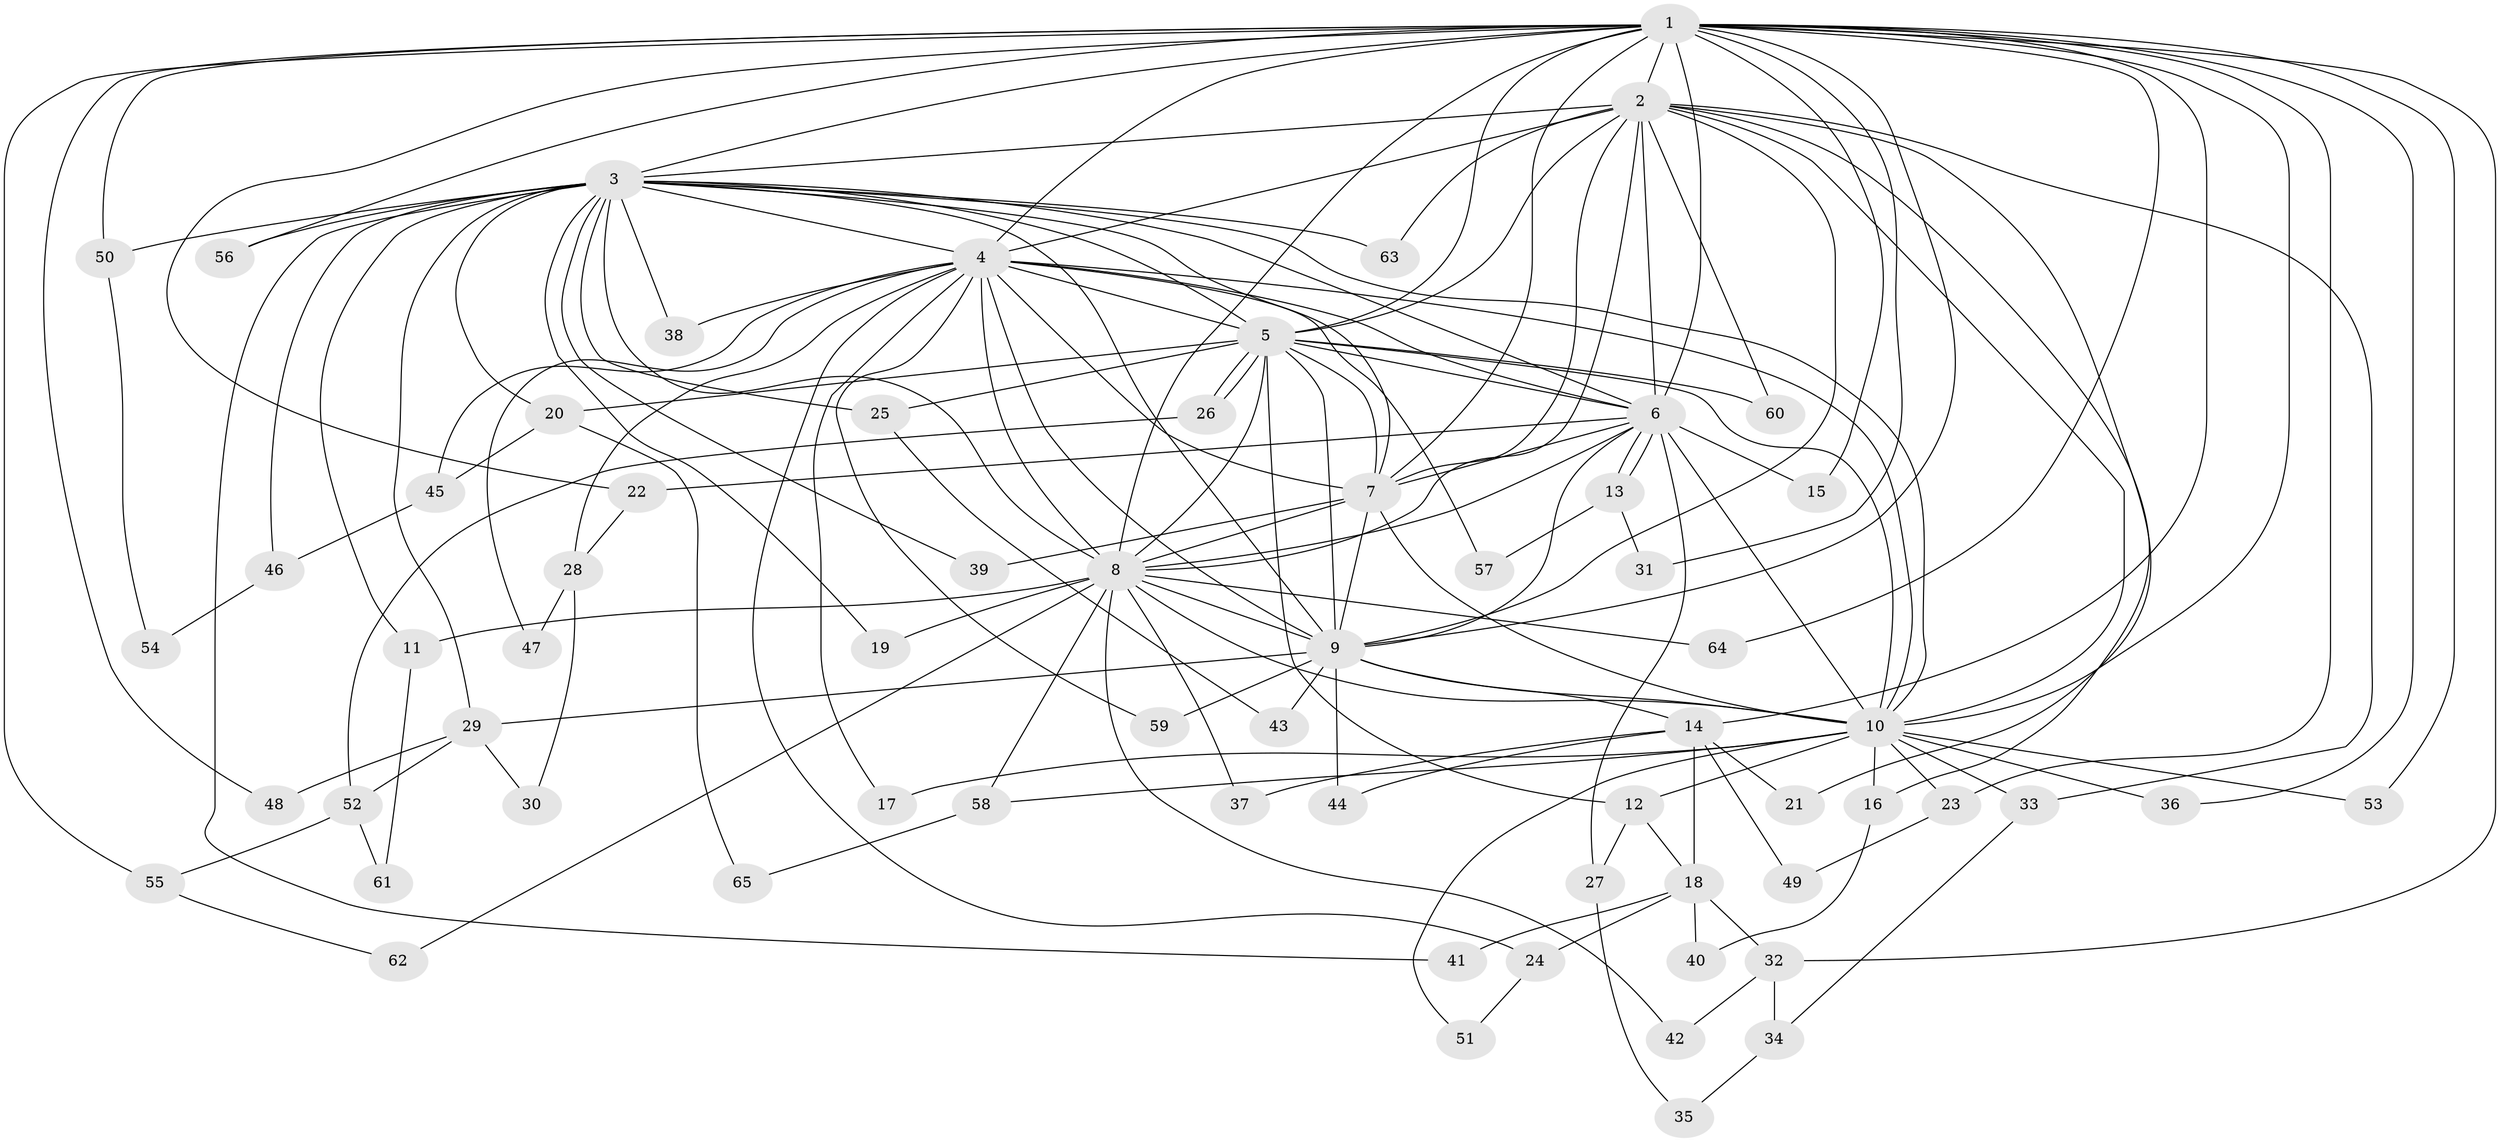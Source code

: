 // Generated by graph-tools (version 1.1) at 2025/49/03/09/25 03:49:42]
// undirected, 65 vertices, 155 edges
graph export_dot {
graph [start="1"]
  node [color=gray90,style=filled];
  1;
  2;
  3;
  4;
  5;
  6;
  7;
  8;
  9;
  10;
  11;
  12;
  13;
  14;
  15;
  16;
  17;
  18;
  19;
  20;
  21;
  22;
  23;
  24;
  25;
  26;
  27;
  28;
  29;
  30;
  31;
  32;
  33;
  34;
  35;
  36;
  37;
  38;
  39;
  40;
  41;
  42;
  43;
  44;
  45;
  46;
  47;
  48;
  49;
  50;
  51;
  52;
  53;
  54;
  55;
  56;
  57;
  58;
  59;
  60;
  61;
  62;
  63;
  64;
  65;
  1 -- 2;
  1 -- 3;
  1 -- 4;
  1 -- 5;
  1 -- 6;
  1 -- 7;
  1 -- 8;
  1 -- 9;
  1 -- 10;
  1 -- 14;
  1 -- 15;
  1 -- 22;
  1 -- 23;
  1 -- 31;
  1 -- 32;
  1 -- 36;
  1 -- 48;
  1 -- 50;
  1 -- 53;
  1 -- 55;
  1 -- 56;
  1 -- 64;
  2 -- 3;
  2 -- 4;
  2 -- 5;
  2 -- 6;
  2 -- 7;
  2 -- 8;
  2 -- 9;
  2 -- 10;
  2 -- 16;
  2 -- 21;
  2 -- 33;
  2 -- 60;
  2 -- 63;
  3 -- 4;
  3 -- 5;
  3 -- 6;
  3 -- 7;
  3 -- 8;
  3 -- 9;
  3 -- 10;
  3 -- 11;
  3 -- 19;
  3 -- 20;
  3 -- 25;
  3 -- 29;
  3 -- 38;
  3 -- 39;
  3 -- 41;
  3 -- 46;
  3 -- 50;
  3 -- 56;
  3 -- 63;
  4 -- 5;
  4 -- 6;
  4 -- 7;
  4 -- 8;
  4 -- 9;
  4 -- 10;
  4 -- 17;
  4 -- 24;
  4 -- 28;
  4 -- 38;
  4 -- 45;
  4 -- 47;
  4 -- 57;
  4 -- 59;
  5 -- 6;
  5 -- 7;
  5 -- 8;
  5 -- 9;
  5 -- 10;
  5 -- 12;
  5 -- 20;
  5 -- 25;
  5 -- 26;
  5 -- 26;
  5 -- 60;
  6 -- 7;
  6 -- 8;
  6 -- 9;
  6 -- 10;
  6 -- 13;
  6 -- 13;
  6 -- 15;
  6 -- 22;
  6 -- 27;
  7 -- 8;
  7 -- 9;
  7 -- 10;
  7 -- 39;
  8 -- 9;
  8 -- 10;
  8 -- 11;
  8 -- 19;
  8 -- 37;
  8 -- 42;
  8 -- 58;
  8 -- 62;
  8 -- 64;
  9 -- 10;
  9 -- 14;
  9 -- 29;
  9 -- 43;
  9 -- 44;
  9 -- 59;
  10 -- 12;
  10 -- 16;
  10 -- 17;
  10 -- 23;
  10 -- 33;
  10 -- 36;
  10 -- 51;
  10 -- 53;
  10 -- 58;
  11 -- 61;
  12 -- 18;
  12 -- 27;
  13 -- 31;
  13 -- 57;
  14 -- 18;
  14 -- 21;
  14 -- 37;
  14 -- 44;
  14 -- 49;
  16 -- 40;
  18 -- 24;
  18 -- 32;
  18 -- 40;
  18 -- 41;
  20 -- 45;
  20 -- 65;
  22 -- 28;
  23 -- 49;
  24 -- 51;
  25 -- 43;
  26 -- 52;
  27 -- 35;
  28 -- 30;
  28 -- 47;
  29 -- 30;
  29 -- 48;
  29 -- 52;
  32 -- 34;
  32 -- 42;
  33 -- 34;
  34 -- 35;
  45 -- 46;
  46 -- 54;
  50 -- 54;
  52 -- 55;
  52 -- 61;
  55 -- 62;
  58 -- 65;
}
